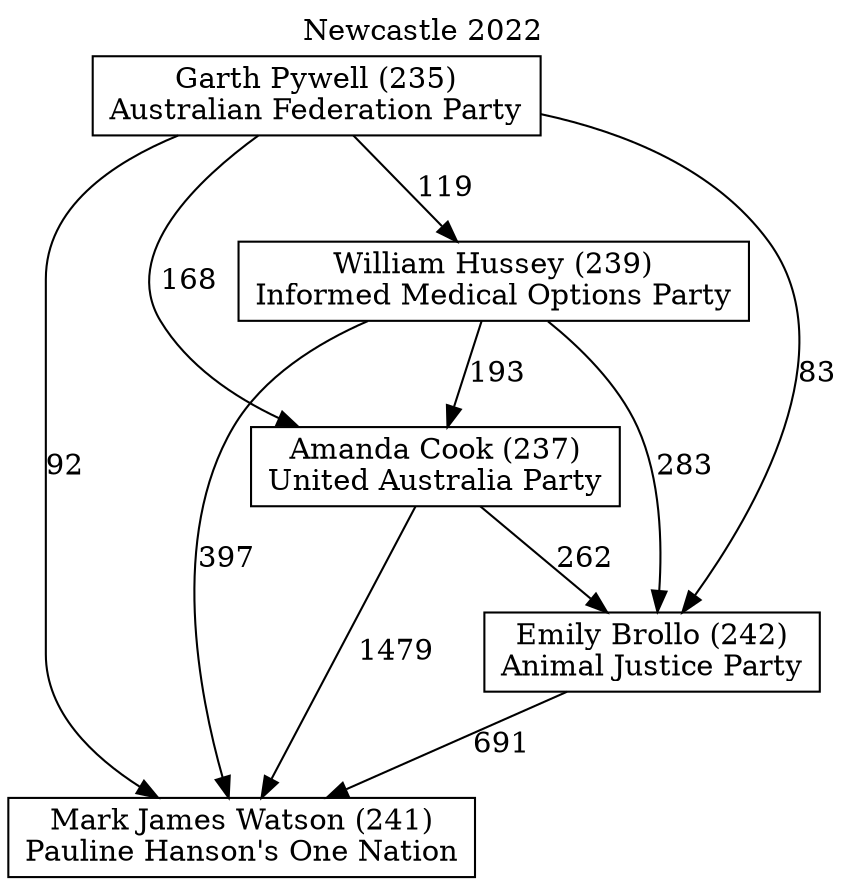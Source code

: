 // House preference flow
digraph "Mark James Watson (241)_Newcastle_2022" {
	graph [label="Newcastle 2022" labelloc=t mclimit=10]
	node [shape=box]
	"Mark James Watson (241)" [label="Mark James Watson (241)
Pauline Hanson's One Nation"]
	"William Hussey (239)" [label="William Hussey (239)
Informed Medical Options Party"]
	"Emily Brollo (242)" [label="Emily Brollo (242)
Animal Justice Party"]
	"Garth Pywell (235)" [label="Garth Pywell (235)
Australian Federation Party"]
	"Amanda Cook (237)" [label="Amanda Cook (237)
United Australia Party"]
	"Emily Brollo (242)" -> "Mark James Watson (241)" [label=691]
	"Garth Pywell (235)" -> "Emily Brollo (242)" [label=83]
	"William Hussey (239)" -> "Amanda Cook (237)" [label=193]
	"Garth Pywell (235)" -> "Mark James Watson (241)" [label=92]
	"Garth Pywell (235)" -> "Amanda Cook (237)" [label=168]
	"Garth Pywell (235)" -> "William Hussey (239)" [label=119]
	"Amanda Cook (237)" -> "Mark James Watson (241)" [label=1479]
	"Amanda Cook (237)" -> "Emily Brollo (242)" [label=262]
	"William Hussey (239)" -> "Emily Brollo (242)" [label=283]
	"William Hussey (239)" -> "Mark James Watson (241)" [label=397]
}

